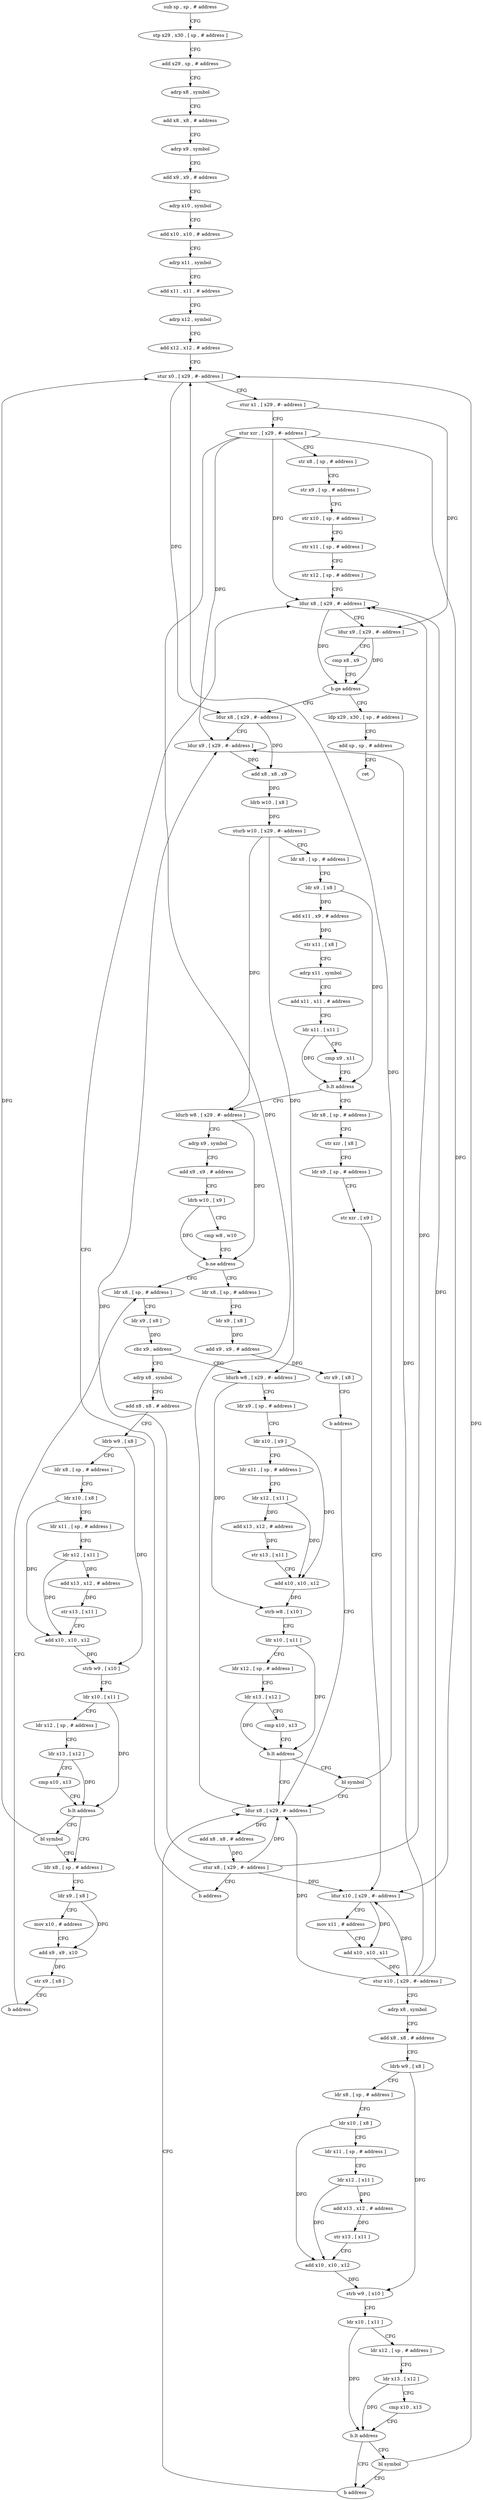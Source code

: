 digraph "func" {
"4248208" [label = "sub sp , sp , # address" ]
"4248212" [label = "stp x29 , x30 , [ sp , # address ]" ]
"4248216" [label = "add x29 , sp , # address" ]
"4248220" [label = "adrp x8 , symbol" ]
"4248224" [label = "add x8 , x8 , # address" ]
"4248228" [label = "adrp x9 , symbol" ]
"4248232" [label = "add x9 , x9 , # address" ]
"4248236" [label = "adrp x10 , symbol" ]
"4248240" [label = "add x10 , x10 , # address" ]
"4248244" [label = "adrp x11 , symbol" ]
"4248248" [label = "add x11 , x11 , # address" ]
"4248252" [label = "adrp x12 , symbol" ]
"4248256" [label = "add x12 , x12 , # address" ]
"4248260" [label = "stur x0 , [ x29 , #- address ]" ]
"4248264" [label = "stur x1 , [ x29 , #- address ]" ]
"4248268" [label = "stur xzr , [ x29 , #- address ]" ]
"4248272" [label = "str x8 , [ sp , # address ]" ]
"4248276" [label = "str x9 , [ sp , # address ]" ]
"4248280" [label = "str x10 , [ sp , # address ]" ]
"4248284" [label = "str x11 , [ sp , # address ]" ]
"4248288" [label = "str x12 , [ sp , # address ]" ]
"4248292" [label = "ldur x8 , [ x29 , #- address ]" ]
"4248692" [label = "ldp x29 , x30 , [ sp , # address ]" ]
"4248696" [label = "add sp , sp , # address" ]
"4248700" [label = "ret" ]
"4248308" [label = "ldur x8 , [ x29 , #- address ]" ]
"4248312" [label = "ldur x9 , [ x29 , #- address ]" ]
"4248316" [label = "add x8 , x8 , x9" ]
"4248320" [label = "ldrb w10 , [ x8 ]" ]
"4248324" [label = "sturb w10 , [ x29 , #- address ]" ]
"4248328" [label = "ldr x8 , [ sp , # address ]" ]
"4248332" [label = "ldr x9 , [ x8 ]" ]
"4248336" [label = "add x11 , x9 , # address" ]
"4248340" [label = "str x11 , [ x8 ]" ]
"4248344" [label = "adrp x11 , symbol" ]
"4248348" [label = "add x11 , x11 , # address" ]
"4248352" [label = "ldr x11 , [ x11 ]" ]
"4248356" [label = "cmp x9 , x11" ]
"4248360" [label = "b.lt address" ]
"4248468" [label = "ldurb w8 , [ x29 , #- address ]" ]
"4248364" [label = "ldr x8 , [ sp , # address ]" ]
"4248472" [label = "adrp x9 , symbol" ]
"4248476" [label = "add x9 , x9 , # address" ]
"4248480" [label = "ldrb w10 , [ x9 ]" ]
"4248484" [label = "cmp w8 , w10" ]
"4248488" [label = "b.ne address" ]
"4248512" [label = "ldr x8 , [ sp , # address ]" ]
"4248492" [label = "ldr x8 , [ sp , # address ]" ]
"4248368" [label = "str xzr , [ x8 ]" ]
"4248372" [label = "ldr x9 , [ sp , # address ]" ]
"4248376" [label = "str xzr , [ x9 ]" ]
"4248380" [label = "ldur x10 , [ x29 , #- address ]" ]
"4248384" [label = "mov x11 , # address" ]
"4248388" [label = "add x10 , x10 , x11" ]
"4248392" [label = "stur x10 , [ x29 , #- address ]" ]
"4248396" [label = "adrp x8 , symbol" ]
"4248400" [label = "add x8 , x8 , # address" ]
"4248404" [label = "ldrb w9 , [ x8 ]" ]
"4248408" [label = "ldr x8 , [ sp , # address ]" ]
"4248412" [label = "ldr x10 , [ x8 ]" ]
"4248416" [label = "ldr x11 , [ sp , # address ]" ]
"4248420" [label = "ldr x12 , [ x11 ]" ]
"4248424" [label = "add x13 , x12 , # address" ]
"4248428" [label = "str x13 , [ x11 ]" ]
"4248432" [label = "add x10 , x10 , x12" ]
"4248436" [label = "strb w9 , [ x10 ]" ]
"4248440" [label = "ldr x10 , [ x11 ]" ]
"4248444" [label = "ldr x12 , [ sp , # address ]" ]
"4248448" [label = "ldr x13 , [ x12 ]" ]
"4248452" [label = "cmp x10 , x13" ]
"4248456" [label = "b.lt address" ]
"4248464" [label = "b address" ]
"4248460" [label = "bl symbol" ]
"4248516" [label = "ldr x9 , [ x8 ]" ]
"4248520" [label = "cbz x9 , address" ]
"4248616" [label = "ldurb w8 , [ x29 , #- address ]" ]
"4248524" [label = "adrp x8 , symbol" ]
"4248496" [label = "ldr x9 , [ x8 ]" ]
"4248500" [label = "add x9 , x9 , # address" ]
"4248504" [label = "str x9 , [ x8 ]" ]
"4248508" [label = "b address" ]
"4248676" [label = "ldur x8 , [ x29 , #- address ]" ]
"4248620" [label = "ldr x9 , [ sp , # address ]" ]
"4248624" [label = "ldr x10 , [ x9 ]" ]
"4248628" [label = "ldr x11 , [ sp , # address ]" ]
"4248632" [label = "ldr x12 , [ x11 ]" ]
"4248636" [label = "add x13 , x12 , # address" ]
"4248640" [label = "str x13 , [ x11 ]" ]
"4248644" [label = "add x10 , x10 , x12" ]
"4248648" [label = "strb w8 , [ x10 ]" ]
"4248652" [label = "ldr x10 , [ x11 ]" ]
"4248656" [label = "ldr x12 , [ sp , # address ]" ]
"4248660" [label = "ldr x13 , [ x12 ]" ]
"4248664" [label = "cmp x10 , x13" ]
"4248668" [label = "b.lt address" ]
"4248672" [label = "bl symbol" ]
"4248528" [label = "add x8 , x8 , # address" ]
"4248532" [label = "ldrb w9 , [ x8 ]" ]
"4248536" [label = "ldr x8 , [ sp , # address ]" ]
"4248540" [label = "ldr x10 , [ x8 ]" ]
"4248544" [label = "ldr x11 , [ sp , # address ]" ]
"4248548" [label = "ldr x12 , [ x11 ]" ]
"4248552" [label = "add x13 , x12 , # address" ]
"4248556" [label = "str x13 , [ x11 ]" ]
"4248560" [label = "add x10 , x10 , x12" ]
"4248564" [label = "strb w9 , [ x10 ]" ]
"4248568" [label = "ldr x10 , [ x11 ]" ]
"4248572" [label = "ldr x12 , [ sp , # address ]" ]
"4248576" [label = "ldr x13 , [ x12 ]" ]
"4248580" [label = "cmp x10 , x13" ]
"4248584" [label = "b.lt address" ]
"4248592" [label = "ldr x8 , [ sp , # address ]" ]
"4248588" [label = "bl symbol" ]
"4248680" [label = "add x8 , x8 , # address" ]
"4248684" [label = "stur x8 , [ x29 , #- address ]" ]
"4248688" [label = "b address" ]
"4248596" [label = "ldr x9 , [ x8 ]" ]
"4248600" [label = "mov x10 , # address" ]
"4248604" [label = "add x9 , x9 , x10" ]
"4248608" [label = "str x9 , [ x8 ]" ]
"4248612" [label = "b address" ]
"4248296" [label = "ldur x9 , [ x29 , #- address ]" ]
"4248300" [label = "cmp x8 , x9" ]
"4248304" [label = "b.ge address" ]
"4248208" -> "4248212" [ label = "CFG" ]
"4248212" -> "4248216" [ label = "CFG" ]
"4248216" -> "4248220" [ label = "CFG" ]
"4248220" -> "4248224" [ label = "CFG" ]
"4248224" -> "4248228" [ label = "CFG" ]
"4248228" -> "4248232" [ label = "CFG" ]
"4248232" -> "4248236" [ label = "CFG" ]
"4248236" -> "4248240" [ label = "CFG" ]
"4248240" -> "4248244" [ label = "CFG" ]
"4248244" -> "4248248" [ label = "CFG" ]
"4248248" -> "4248252" [ label = "CFG" ]
"4248252" -> "4248256" [ label = "CFG" ]
"4248256" -> "4248260" [ label = "CFG" ]
"4248260" -> "4248264" [ label = "CFG" ]
"4248260" -> "4248308" [ label = "DFG" ]
"4248264" -> "4248268" [ label = "CFG" ]
"4248264" -> "4248296" [ label = "DFG" ]
"4248268" -> "4248272" [ label = "CFG" ]
"4248268" -> "4248292" [ label = "DFG" ]
"4248268" -> "4248312" [ label = "DFG" ]
"4248268" -> "4248380" [ label = "DFG" ]
"4248268" -> "4248676" [ label = "DFG" ]
"4248272" -> "4248276" [ label = "CFG" ]
"4248276" -> "4248280" [ label = "CFG" ]
"4248280" -> "4248284" [ label = "CFG" ]
"4248284" -> "4248288" [ label = "CFG" ]
"4248288" -> "4248292" [ label = "CFG" ]
"4248292" -> "4248296" [ label = "CFG" ]
"4248292" -> "4248304" [ label = "DFG" ]
"4248692" -> "4248696" [ label = "CFG" ]
"4248696" -> "4248700" [ label = "CFG" ]
"4248308" -> "4248312" [ label = "CFG" ]
"4248308" -> "4248316" [ label = "DFG" ]
"4248312" -> "4248316" [ label = "DFG" ]
"4248316" -> "4248320" [ label = "DFG" ]
"4248320" -> "4248324" [ label = "DFG" ]
"4248324" -> "4248328" [ label = "CFG" ]
"4248324" -> "4248468" [ label = "DFG" ]
"4248324" -> "4248616" [ label = "DFG" ]
"4248328" -> "4248332" [ label = "CFG" ]
"4248332" -> "4248336" [ label = "DFG" ]
"4248332" -> "4248360" [ label = "DFG" ]
"4248336" -> "4248340" [ label = "DFG" ]
"4248340" -> "4248344" [ label = "CFG" ]
"4248344" -> "4248348" [ label = "CFG" ]
"4248348" -> "4248352" [ label = "CFG" ]
"4248352" -> "4248356" [ label = "CFG" ]
"4248352" -> "4248360" [ label = "DFG" ]
"4248356" -> "4248360" [ label = "CFG" ]
"4248360" -> "4248468" [ label = "CFG" ]
"4248360" -> "4248364" [ label = "CFG" ]
"4248468" -> "4248472" [ label = "CFG" ]
"4248468" -> "4248488" [ label = "DFG" ]
"4248364" -> "4248368" [ label = "CFG" ]
"4248472" -> "4248476" [ label = "CFG" ]
"4248476" -> "4248480" [ label = "CFG" ]
"4248480" -> "4248484" [ label = "CFG" ]
"4248480" -> "4248488" [ label = "DFG" ]
"4248484" -> "4248488" [ label = "CFG" ]
"4248488" -> "4248512" [ label = "CFG" ]
"4248488" -> "4248492" [ label = "CFG" ]
"4248512" -> "4248516" [ label = "CFG" ]
"4248492" -> "4248496" [ label = "CFG" ]
"4248368" -> "4248372" [ label = "CFG" ]
"4248372" -> "4248376" [ label = "CFG" ]
"4248376" -> "4248380" [ label = "CFG" ]
"4248380" -> "4248384" [ label = "CFG" ]
"4248380" -> "4248388" [ label = "DFG" ]
"4248384" -> "4248388" [ label = "CFG" ]
"4248388" -> "4248392" [ label = "DFG" ]
"4248392" -> "4248396" [ label = "CFG" ]
"4248392" -> "4248292" [ label = "DFG" ]
"4248392" -> "4248312" [ label = "DFG" ]
"4248392" -> "4248380" [ label = "DFG" ]
"4248392" -> "4248676" [ label = "DFG" ]
"4248396" -> "4248400" [ label = "CFG" ]
"4248400" -> "4248404" [ label = "CFG" ]
"4248404" -> "4248408" [ label = "CFG" ]
"4248404" -> "4248436" [ label = "DFG" ]
"4248408" -> "4248412" [ label = "CFG" ]
"4248412" -> "4248416" [ label = "CFG" ]
"4248412" -> "4248432" [ label = "DFG" ]
"4248416" -> "4248420" [ label = "CFG" ]
"4248420" -> "4248424" [ label = "DFG" ]
"4248420" -> "4248432" [ label = "DFG" ]
"4248424" -> "4248428" [ label = "DFG" ]
"4248428" -> "4248432" [ label = "CFG" ]
"4248432" -> "4248436" [ label = "DFG" ]
"4248436" -> "4248440" [ label = "CFG" ]
"4248440" -> "4248444" [ label = "CFG" ]
"4248440" -> "4248456" [ label = "DFG" ]
"4248444" -> "4248448" [ label = "CFG" ]
"4248448" -> "4248452" [ label = "CFG" ]
"4248448" -> "4248456" [ label = "DFG" ]
"4248452" -> "4248456" [ label = "CFG" ]
"4248456" -> "4248464" [ label = "CFG" ]
"4248456" -> "4248460" [ label = "CFG" ]
"4248464" -> "4248676" [ label = "CFG" ]
"4248460" -> "4248464" [ label = "CFG" ]
"4248460" -> "4248260" [ label = "DFG" ]
"4248516" -> "4248520" [ label = "DFG" ]
"4248520" -> "4248616" [ label = "CFG" ]
"4248520" -> "4248524" [ label = "CFG" ]
"4248616" -> "4248620" [ label = "CFG" ]
"4248616" -> "4248648" [ label = "DFG" ]
"4248524" -> "4248528" [ label = "CFG" ]
"4248496" -> "4248500" [ label = "DFG" ]
"4248500" -> "4248504" [ label = "DFG" ]
"4248504" -> "4248508" [ label = "CFG" ]
"4248508" -> "4248676" [ label = "CFG" ]
"4248676" -> "4248680" [ label = "DFG" ]
"4248620" -> "4248624" [ label = "CFG" ]
"4248624" -> "4248628" [ label = "CFG" ]
"4248624" -> "4248644" [ label = "DFG" ]
"4248628" -> "4248632" [ label = "CFG" ]
"4248632" -> "4248636" [ label = "DFG" ]
"4248632" -> "4248644" [ label = "DFG" ]
"4248636" -> "4248640" [ label = "DFG" ]
"4248640" -> "4248644" [ label = "CFG" ]
"4248644" -> "4248648" [ label = "DFG" ]
"4248648" -> "4248652" [ label = "CFG" ]
"4248652" -> "4248656" [ label = "CFG" ]
"4248652" -> "4248668" [ label = "DFG" ]
"4248656" -> "4248660" [ label = "CFG" ]
"4248660" -> "4248664" [ label = "CFG" ]
"4248660" -> "4248668" [ label = "DFG" ]
"4248664" -> "4248668" [ label = "CFG" ]
"4248668" -> "4248676" [ label = "CFG" ]
"4248668" -> "4248672" [ label = "CFG" ]
"4248672" -> "4248676" [ label = "CFG" ]
"4248672" -> "4248260" [ label = "DFG" ]
"4248528" -> "4248532" [ label = "CFG" ]
"4248532" -> "4248536" [ label = "CFG" ]
"4248532" -> "4248564" [ label = "DFG" ]
"4248536" -> "4248540" [ label = "CFG" ]
"4248540" -> "4248544" [ label = "CFG" ]
"4248540" -> "4248560" [ label = "DFG" ]
"4248544" -> "4248548" [ label = "CFG" ]
"4248548" -> "4248552" [ label = "DFG" ]
"4248548" -> "4248560" [ label = "DFG" ]
"4248552" -> "4248556" [ label = "DFG" ]
"4248556" -> "4248560" [ label = "CFG" ]
"4248560" -> "4248564" [ label = "DFG" ]
"4248564" -> "4248568" [ label = "CFG" ]
"4248568" -> "4248572" [ label = "CFG" ]
"4248568" -> "4248584" [ label = "DFG" ]
"4248572" -> "4248576" [ label = "CFG" ]
"4248576" -> "4248580" [ label = "CFG" ]
"4248576" -> "4248584" [ label = "DFG" ]
"4248580" -> "4248584" [ label = "CFG" ]
"4248584" -> "4248592" [ label = "CFG" ]
"4248584" -> "4248588" [ label = "CFG" ]
"4248592" -> "4248596" [ label = "CFG" ]
"4248588" -> "4248592" [ label = "CFG" ]
"4248588" -> "4248260" [ label = "DFG" ]
"4248680" -> "4248684" [ label = "DFG" ]
"4248684" -> "4248688" [ label = "CFG" ]
"4248684" -> "4248292" [ label = "DFG" ]
"4248684" -> "4248312" [ label = "DFG" ]
"4248684" -> "4248380" [ label = "DFG" ]
"4248684" -> "4248676" [ label = "DFG" ]
"4248688" -> "4248292" [ label = "CFG" ]
"4248596" -> "4248600" [ label = "CFG" ]
"4248596" -> "4248604" [ label = "DFG" ]
"4248600" -> "4248604" [ label = "CFG" ]
"4248604" -> "4248608" [ label = "DFG" ]
"4248608" -> "4248612" [ label = "CFG" ]
"4248612" -> "4248512" [ label = "CFG" ]
"4248296" -> "4248300" [ label = "CFG" ]
"4248296" -> "4248304" [ label = "DFG" ]
"4248300" -> "4248304" [ label = "CFG" ]
"4248304" -> "4248692" [ label = "CFG" ]
"4248304" -> "4248308" [ label = "CFG" ]
}

